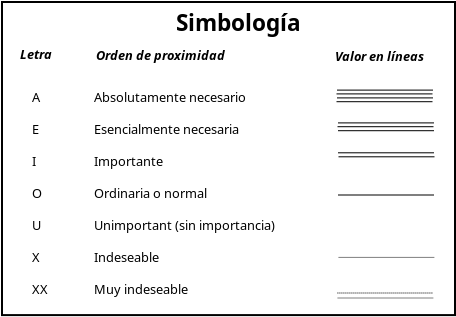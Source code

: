 <?xml version="1.0" encoding="UTF-8"?>
<dia:diagram xmlns:dia="http://www.lysator.liu.se/~alla/dia/">
  <dia:layer name="Fondo" visible="true" active="true">
    <dia:object type="Standard - Text" version="1" id="O0">
      <dia:attribute name="obj_pos">
        <dia:point val="24.1,4.295"/>
      </dia:attribute>
      <dia:attribute name="obj_bb">
        <dia:rectangle val="24.1,3.165;30.41,4.527"/>
      </dia:attribute>
      <dia:attribute name="text">
        <dia:composite type="text">
          <dia:attribute name="string">
            <dia:string>#Simbología#</dia:string>
          </dia:attribute>
          <dia:attribute name="font">
            <dia:font family="sans" style="80" name="Helvetica-Bold"/>
          </dia:attribute>
          <dia:attribute name="height">
            <dia:real val="1.411"/>
          </dia:attribute>
          <dia:attribute name="pos">
            <dia:point val="24.1,4.295"/>
          </dia:attribute>
          <dia:attribute name="color">
            <dia:color val="#000000"/>
          </dia:attribute>
          <dia:attribute name="alignment">
            <dia:enum val="0"/>
          </dia:attribute>
        </dia:composite>
      </dia:attribute>
      <dia:attribute name="valign">
        <dia:enum val="3"/>
      </dia:attribute>
    </dia:object>
    <dia:object type="Standard - Box" version="0" id="O1">
      <dia:attribute name="obj_pos">
        <dia:point val="15.4,2.845"/>
      </dia:attribute>
      <dia:attribute name="obj_bb">
        <dia:rectangle val="15.35,2.795;38.1,18.55"/>
      </dia:attribute>
      <dia:attribute name="elem_corner">
        <dia:point val="15.4,2.845"/>
      </dia:attribute>
      <dia:attribute name="elem_width">
        <dia:real val="22.65"/>
      </dia:attribute>
      <dia:attribute name="elem_height">
        <dia:real val="15.655"/>
      </dia:attribute>
      <dia:attribute name="border_width">
        <dia:real val="0.1"/>
      </dia:attribute>
      <dia:attribute name="show_background">
        <dia:boolean val="false"/>
      </dia:attribute>
    </dia:object>
    <dia:object type="Standard - Text" version="1" id="O2">
      <dia:attribute name="obj_pos">
        <dia:point val="16.3,5.7"/>
      </dia:attribute>
      <dia:attribute name="obj_bb">
        <dia:rectangle val="16.3,5.06;17.995,5.832"/>
      </dia:attribute>
      <dia:attribute name="text">
        <dia:composite type="text">
          <dia:attribute name="string">
            <dia:string>#Letra#</dia:string>
          </dia:attribute>
          <dia:attribute name="font">
            <dia:font family="sans" style="84" name="Helvetica"/>
          </dia:attribute>
          <dia:attribute name="height">
            <dia:real val="0.8"/>
          </dia:attribute>
          <dia:attribute name="pos">
            <dia:point val="16.3,5.7"/>
          </dia:attribute>
          <dia:attribute name="color">
            <dia:color val="#000000"/>
          </dia:attribute>
          <dia:attribute name="alignment">
            <dia:enum val="0"/>
          </dia:attribute>
        </dia:composite>
      </dia:attribute>
      <dia:attribute name="valign">
        <dia:enum val="3"/>
      </dia:attribute>
    </dia:object>
    <dia:object type="Standard - Text" version="1" id="O3">
      <dia:attribute name="obj_pos">
        <dia:point val="20.1,5.75"/>
      </dia:attribute>
      <dia:attribute name="obj_bb">
        <dia:rectangle val="20.1,5.11;26.938,5.883"/>
      </dia:attribute>
      <dia:attribute name="text">
        <dia:composite type="text">
          <dia:attribute name="string">
            <dia:string>#Orden de proximidad#</dia:string>
          </dia:attribute>
          <dia:attribute name="font">
            <dia:font family="sans" style="84" name="Helvetica"/>
          </dia:attribute>
          <dia:attribute name="height">
            <dia:real val="0.8"/>
          </dia:attribute>
          <dia:attribute name="pos">
            <dia:point val="20.1,5.75"/>
          </dia:attribute>
          <dia:attribute name="color">
            <dia:color val="#000000"/>
          </dia:attribute>
          <dia:attribute name="alignment">
            <dia:enum val="0"/>
          </dia:attribute>
        </dia:composite>
      </dia:attribute>
      <dia:attribute name="valign">
        <dia:enum val="3"/>
      </dia:attribute>
    </dia:object>
    <dia:object type="Standard - Text" version="1" id="O4">
      <dia:attribute name="obj_pos">
        <dia:point val="32.05,5.8"/>
      </dia:attribute>
      <dia:attribute name="obj_bb">
        <dia:rectangle val="32.05,5.16;36.782,5.933"/>
      </dia:attribute>
      <dia:attribute name="text">
        <dia:composite type="text">
          <dia:attribute name="string">
            <dia:string>#Valor en líneas#</dia:string>
          </dia:attribute>
          <dia:attribute name="font">
            <dia:font family="sans" style="84" name="Helvetica"/>
          </dia:attribute>
          <dia:attribute name="height">
            <dia:real val="0.8"/>
          </dia:attribute>
          <dia:attribute name="pos">
            <dia:point val="32.05,5.8"/>
          </dia:attribute>
          <dia:attribute name="color">
            <dia:color val="#000000"/>
          </dia:attribute>
          <dia:attribute name="alignment">
            <dia:enum val="0"/>
          </dia:attribute>
        </dia:composite>
      </dia:attribute>
      <dia:attribute name="valign">
        <dia:enum val="3"/>
      </dia:attribute>
    </dia:object>
    <dia:object type="Standard - Text" version="1" id="O5">
      <dia:attribute name="obj_pos">
        <dia:point val="16.9,7.85"/>
      </dia:attribute>
      <dia:attribute name="obj_bb">
        <dia:rectangle val="16.9,7.21;17.648,17.582"/>
      </dia:attribute>
      <dia:attribute name="text">
        <dia:composite type="text">
          <dia:attribute name="string">
            <dia:string>#A

E

I

O

U

X

XX#</dia:string>
          </dia:attribute>
          <dia:attribute name="font">
            <dia:font family="sans" style="0" name="Helvetica"/>
          </dia:attribute>
          <dia:attribute name="height">
            <dia:real val="0.8"/>
          </dia:attribute>
          <dia:attribute name="pos">
            <dia:point val="16.9,7.85"/>
          </dia:attribute>
          <dia:attribute name="color">
            <dia:color val="#000000"/>
          </dia:attribute>
          <dia:attribute name="alignment">
            <dia:enum val="0"/>
          </dia:attribute>
        </dia:composite>
      </dia:attribute>
      <dia:attribute name="valign">
        <dia:enum val="3"/>
      </dia:attribute>
    </dia:object>
    <dia:object type="Standard - Text" version="1" id="O6">
      <dia:attribute name="obj_pos">
        <dia:point val="20,7.85"/>
      </dia:attribute>
      <dia:attribute name="obj_bb">
        <dia:rectangle val="20,7.21;28.5,17.582"/>
      </dia:attribute>
      <dia:attribute name="text">
        <dia:composite type="text">
          <dia:attribute name="string">
            <dia:string>#Absolutamente necesario

Esencialmente necesaria

Importante

Ordinaria o normal

Unimportant (sin importancia)

Indeseable

Muy indeseable#</dia:string>
          </dia:attribute>
          <dia:attribute name="font">
            <dia:font family="sans" style="0" name="Helvetica"/>
          </dia:attribute>
          <dia:attribute name="height">
            <dia:real val="0.8"/>
          </dia:attribute>
          <dia:attribute name="pos">
            <dia:point val="20,7.85"/>
          </dia:attribute>
          <dia:attribute name="color">
            <dia:color val="#000000"/>
          </dia:attribute>
          <dia:attribute name="alignment">
            <dia:enum val="0"/>
          </dia:attribute>
        </dia:composite>
      </dia:attribute>
      <dia:attribute name="valign">
        <dia:enum val="3"/>
      </dia:attribute>
    </dia:object>
    <dia:object type="Standard - Line" version="0" id="O7">
      <dia:attribute name="obj_pos">
        <dia:point val="32.15,7.25"/>
      </dia:attribute>
      <dia:attribute name="obj_bb">
        <dia:rectangle val="32.125,7.225;36.975,7.275"/>
      </dia:attribute>
      <dia:attribute name="conn_endpoints">
        <dia:point val="32.15,7.25"/>
        <dia:point val="36.95,7.25"/>
      </dia:attribute>
      <dia:attribute name="numcp">
        <dia:int val="1"/>
      </dia:attribute>
      <dia:attribute name="line_width">
        <dia:real val="0.05"/>
      </dia:attribute>
    </dia:object>
    <dia:object type="Standard - Line" version="0" id="O8">
      <dia:attribute name="obj_pos">
        <dia:point val="32.125,7.44"/>
      </dia:attribute>
      <dia:attribute name="obj_bb">
        <dia:rectangle val="32.1,7.415;36.95,7.465"/>
      </dia:attribute>
      <dia:attribute name="conn_endpoints">
        <dia:point val="32.125,7.44"/>
        <dia:point val="36.925,7.44"/>
      </dia:attribute>
      <dia:attribute name="numcp">
        <dia:int val="1"/>
      </dia:attribute>
      <dia:attribute name="line_width">
        <dia:real val="0.05"/>
      </dia:attribute>
    </dia:object>
    <dia:object type="Standard - Line" version="0" id="O9">
      <dia:attribute name="obj_pos">
        <dia:point val="32.15,7.64"/>
      </dia:attribute>
      <dia:attribute name="obj_bb">
        <dia:rectangle val="32.125,7.615;36.975,7.665"/>
      </dia:attribute>
      <dia:attribute name="conn_endpoints">
        <dia:point val="32.15,7.64"/>
        <dia:point val="36.95,7.64"/>
      </dia:attribute>
      <dia:attribute name="numcp">
        <dia:int val="1"/>
      </dia:attribute>
      <dia:attribute name="line_width">
        <dia:real val="0.05"/>
      </dia:attribute>
    </dia:object>
    <dia:object type="Standard - Line" version="0" id="O10">
      <dia:attribute name="obj_pos">
        <dia:point val="32.125,7.83"/>
      </dia:attribute>
      <dia:attribute name="obj_bb">
        <dia:rectangle val="32.1,7.805;36.95,7.855"/>
      </dia:attribute>
      <dia:attribute name="conn_endpoints">
        <dia:point val="32.125,7.83"/>
        <dia:point val="36.925,7.83"/>
      </dia:attribute>
      <dia:attribute name="numcp">
        <dia:int val="1"/>
      </dia:attribute>
      <dia:attribute name="line_width">
        <dia:real val="0.05"/>
      </dia:attribute>
    </dia:object>
    <dia:object type="Standard - Line" version="0" id="O11">
      <dia:attribute name="obj_pos">
        <dia:point val="32.2,8.89"/>
      </dia:attribute>
      <dia:attribute name="obj_bb">
        <dia:rectangle val="32.175,8.865;37.025,8.915"/>
      </dia:attribute>
      <dia:attribute name="conn_endpoints">
        <dia:point val="32.2,8.89"/>
        <dia:point val="37,8.89"/>
      </dia:attribute>
      <dia:attribute name="numcp">
        <dia:int val="1"/>
      </dia:attribute>
      <dia:attribute name="line_width">
        <dia:real val="0.05"/>
      </dia:attribute>
    </dia:object>
    <dia:object type="Standard - Line" version="0" id="O12">
      <dia:attribute name="obj_pos">
        <dia:point val="32.175,9.08"/>
      </dia:attribute>
      <dia:attribute name="obj_bb">
        <dia:rectangle val="32.15,9.055;37,9.105"/>
      </dia:attribute>
      <dia:attribute name="conn_endpoints">
        <dia:point val="32.175,9.08"/>
        <dia:point val="36.975,9.08"/>
      </dia:attribute>
      <dia:attribute name="numcp">
        <dia:int val="1"/>
      </dia:attribute>
      <dia:attribute name="line_width">
        <dia:real val="0.05"/>
      </dia:attribute>
    </dia:object>
    <dia:object type="Standard - Line" version="0" id="O13">
      <dia:attribute name="obj_pos">
        <dia:point val="32.2,9.28"/>
      </dia:attribute>
      <dia:attribute name="obj_bb">
        <dia:rectangle val="32.175,9.255;37.025,9.305"/>
      </dia:attribute>
      <dia:attribute name="conn_endpoints">
        <dia:point val="32.2,9.28"/>
        <dia:point val="37,9.28"/>
      </dia:attribute>
      <dia:attribute name="numcp">
        <dia:int val="1"/>
      </dia:attribute>
      <dia:attribute name="line_width">
        <dia:real val="0.05"/>
      </dia:attribute>
    </dia:object>
    <dia:object type="Standard - Line" version="0" id="O14">
      <dia:attribute name="obj_pos">
        <dia:point val="32.2,10.385"/>
      </dia:attribute>
      <dia:attribute name="obj_bb">
        <dia:rectangle val="32.175,10.36;37.025,10.41"/>
      </dia:attribute>
      <dia:attribute name="conn_endpoints">
        <dia:point val="32.2,10.385"/>
        <dia:point val="37,10.385"/>
      </dia:attribute>
      <dia:attribute name="numcp">
        <dia:int val="1"/>
      </dia:attribute>
      <dia:attribute name="line_width">
        <dia:real val="0.05"/>
      </dia:attribute>
    </dia:object>
    <dia:object type="Standard - Line" version="0" id="O15">
      <dia:attribute name="obj_pos">
        <dia:point val="32.225,10.585"/>
      </dia:attribute>
      <dia:attribute name="obj_bb">
        <dia:rectangle val="32.2,10.56;37.05,10.61"/>
      </dia:attribute>
      <dia:attribute name="conn_endpoints">
        <dia:point val="32.225,10.585"/>
        <dia:point val="37.025,10.585"/>
      </dia:attribute>
      <dia:attribute name="numcp">
        <dia:int val="1"/>
      </dia:attribute>
      <dia:attribute name="line_width">
        <dia:real val="0.05"/>
      </dia:attribute>
    </dia:object>
    <dia:object type="Standard - Line" version="0" id="O16">
      <dia:attribute name="obj_pos">
        <dia:point val="32.2,12.495"/>
      </dia:attribute>
      <dia:attribute name="obj_bb">
        <dia:rectangle val="32.175,12.47;37.025,12.52"/>
      </dia:attribute>
      <dia:attribute name="conn_endpoints">
        <dia:point val="32.2,12.495"/>
        <dia:point val="37,12.495"/>
      </dia:attribute>
      <dia:attribute name="numcp">
        <dia:int val="1"/>
      </dia:attribute>
      <dia:attribute name="line_width">
        <dia:real val="0.05"/>
      </dia:attribute>
    </dia:object>
    <dia:object type="Standard - Line" version="0" id="O17">
      <dia:attribute name="obj_pos">
        <dia:point val="32.175,17.645"/>
      </dia:attribute>
      <dia:attribute name="obj_bb">
        <dia:rectangle val="32.15,17.62;37,17.67"/>
      </dia:attribute>
      <dia:attribute name="conn_endpoints">
        <dia:point val="32.175,17.645"/>
        <dia:point val="36.975,17.645"/>
      </dia:attribute>
      <dia:attribute name="numcp">
        <dia:int val="1"/>
      </dia:attribute>
      <dia:attribute name="line_width">
        <dia:real val="0.05"/>
      </dia:attribute>
      <dia:attribute name="line_style">
        <dia:enum val="4"/>
      </dia:attribute>
      <dia:attribute name="dashlength">
        <dia:real val="0.1"/>
      </dia:attribute>
    </dia:object>
    <dia:object type="Standard - Line" version="0" id="O18">
      <dia:attribute name="obj_pos">
        <dia:point val="32.15,17.395"/>
      </dia:attribute>
      <dia:attribute name="obj_bb">
        <dia:rectangle val="32.125,17.37;36.975,17.42"/>
      </dia:attribute>
      <dia:attribute name="conn_endpoints">
        <dia:point val="32.15,17.395"/>
        <dia:point val="36.95,17.395"/>
      </dia:attribute>
      <dia:attribute name="numcp">
        <dia:int val="1"/>
      </dia:attribute>
      <dia:attribute name="line_width">
        <dia:real val="0.05"/>
      </dia:attribute>
      <dia:attribute name="line_style">
        <dia:enum val="4"/>
      </dia:attribute>
      <dia:attribute name="dashlength">
        <dia:real val="0.1"/>
      </dia:attribute>
    </dia:object>
    <dia:object type="Standard - Line" version="0" id="O19">
      <dia:attribute name="obj_pos">
        <dia:point val="32.225,15.615"/>
      </dia:attribute>
      <dia:attribute name="obj_bb">
        <dia:rectangle val="32.2,15.59;37.05,15.64"/>
      </dia:attribute>
      <dia:attribute name="conn_endpoints">
        <dia:point val="32.225,15.615"/>
        <dia:point val="37.025,15.615"/>
      </dia:attribute>
      <dia:attribute name="numcp">
        <dia:int val="1"/>
      </dia:attribute>
      <dia:attribute name="line_width">
        <dia:real val="0.05"/>
      </dia:attribute>
      <dia:attribute name="line_style">
        <dia:enum val="4"/>
      </dia:attribute>
      <dia:attribute name="dashlength">
        <dia:real val="0.1"/>
      </dia:attribute>
    </dia:object>
  </dia:layer>
</dia:diagram>
